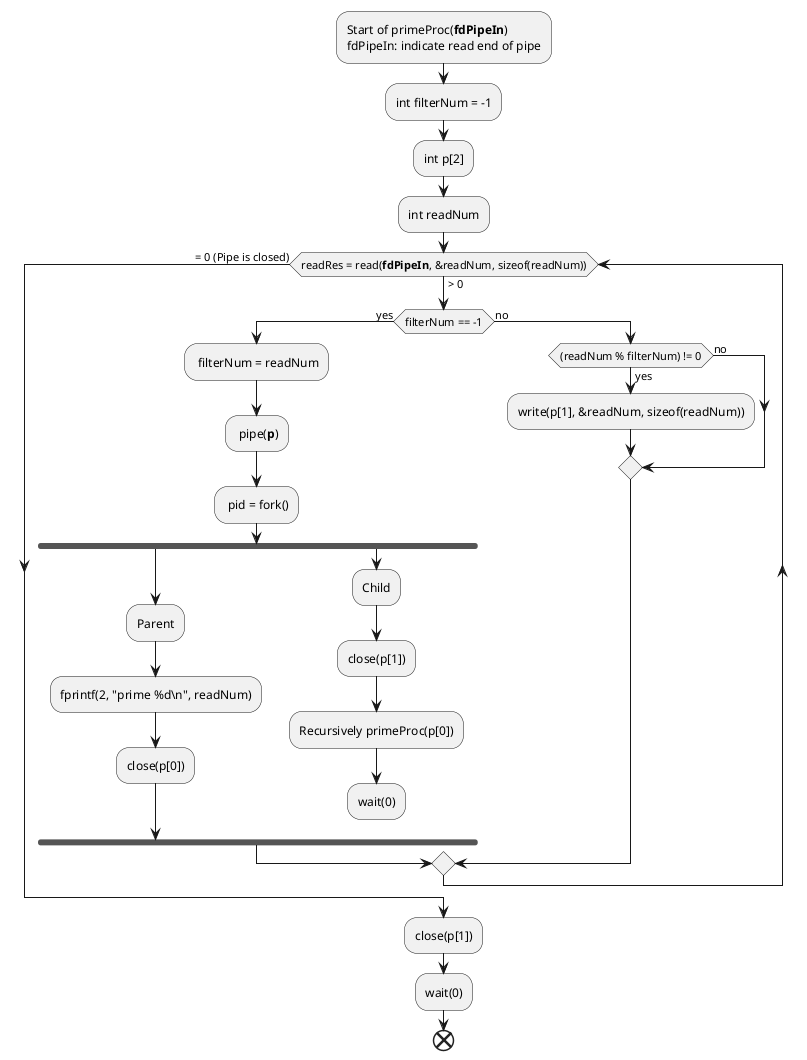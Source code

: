 @startuml primes
:Start of primeProc(**fdPipeIn**)
fdPipeIn: indicate read end of pipe;
:int filterNum = -1;
:int p[2];
:int readNum;

while (readRes = read(**fdPipeIn**, &readNum, sizeof(readNum))) is (> 0)
    if (filterNum == -1) then (yes)
        : filterNum = readNum;
        : pipe(**p**);
        : pid = fork();
        fork
            :Parent;
            :fprintf(2, "prime %d\\n", readNum);
            :close(p[0]); 
        fork again
            :Child;
            :close(p[1]);
            :Recursively primeProc(p[0]);
            :wait(0);
            kill
        end fork
    else (no)
        if ((readNum % filterNum) != 0) then (yes)
            :write(p[1], &readNum, sizeof(readNum));    
        else (no)
        endif
    endif
endwhile ( = 0 (Pipe is closed))

:close(p[1]);
:wait(0);

end
@enduml